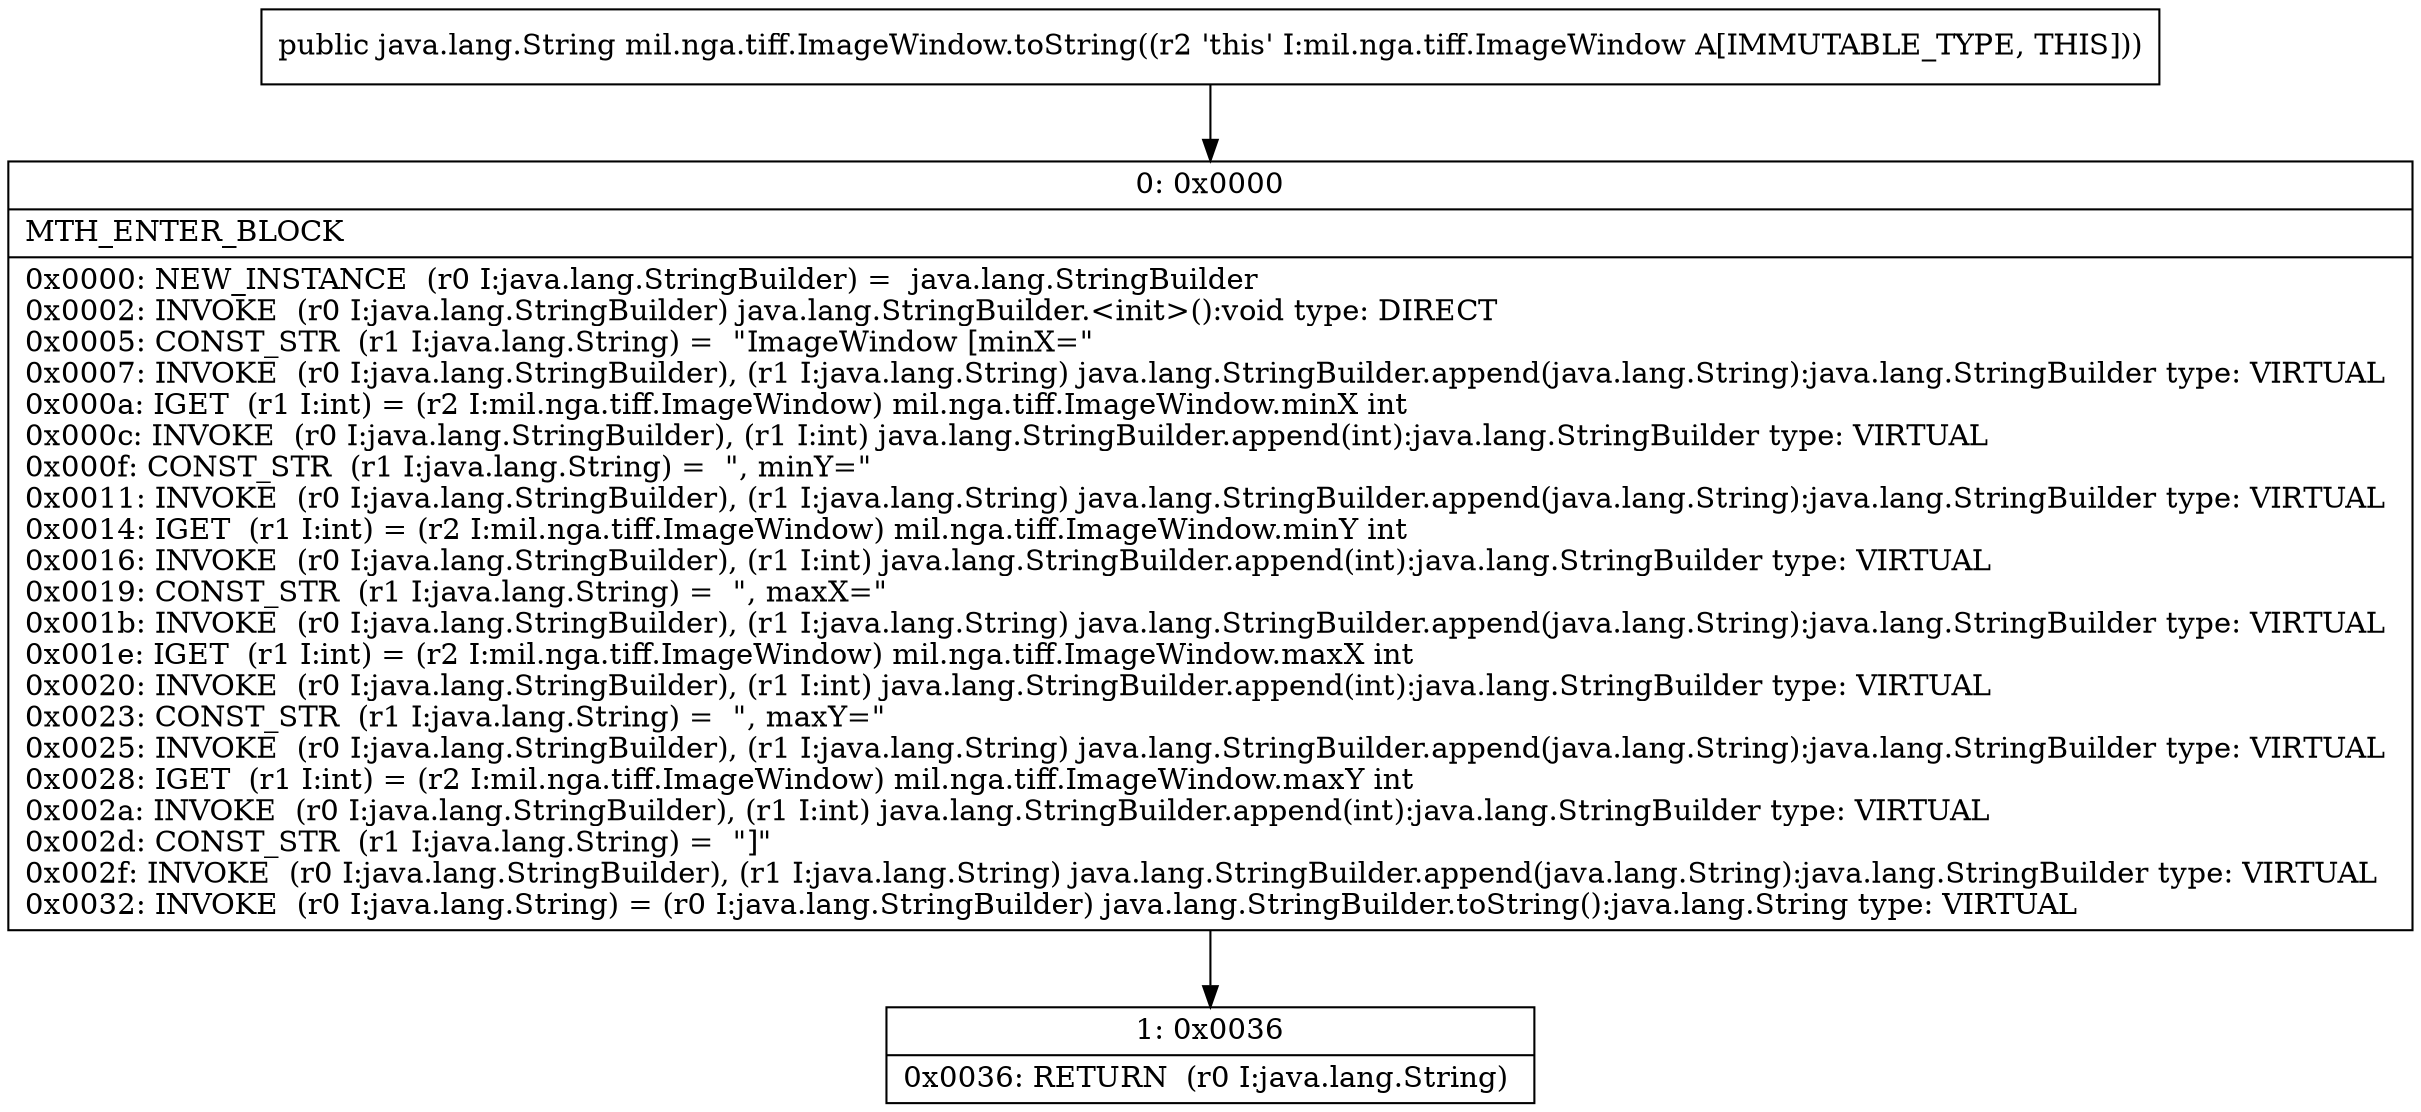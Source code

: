 digraph "CFG formil.nga.tiff.ImageWindow.toString()Ljava\/lang\/String;" {
Node_0 [shape=record,label="{0\:\ 0x0000|MTH_ENTER_BLOCK\l|0x0000: NEW_INSTANCE  (r0 I:java.lang.StringBuilder) =  java.lang.StringBuilder \l0x0002: INVOKE  (r0 I:java.lang.StringBuilder) java.lang.StringBuilder.\<init\>():void type: DIRECT \l0x0005: CONST_STR  (r1 I:java.lang.String) =  \"ImageWindow [minX=\" \l0x0007: INVOKE  (r0 I:java.lang.StringBuilder), (r1 I:java.lang.String) java.lang.StringBuilder.append(java.lang.String):java.lang.StringBuilder type: VIRTUAL \l0x000a: IGET  (r1 I:int) = (r2 I:mil.nga.tiff.ImageWindow) mil.nga.tiff.ImageWindow.minX int \l0x000c: INVOKE  (r0 I:java.lang.StringBuilder), (r1 I:int) java.lang.StringBuilder.append(int):java.lang.StringBuilder type: VIRTUAL \l0x000f: CONST_STR  (r1 I:java.lang.String) =  \", minY=\" \l0x0011: INVOKE  (r0 I:java.lang.StringBuilder), (r1 I:java.lang.String) java.lang.StringBuilder.append(java.lang.String):java.lang.StringBuilder type: VIRTUAL \l0x0014: IGET  (r1 I:int) = (r2 I:mil.nga.tiff.ImageWindow) mil.nga.tiff.ImageWindow.minY int \l0x0016: INVOKE  (r0 I:java.lang.StringBuilder), (r1 I:int) java.lang.StringBuilder.append(int):java.lang.StringBuilder type: VIRTUAL \l0x0019: CONST_STR  (r1 I:java.lang.String) =  \", maxX=\" \l0x001b: INVOKE  (r0 I:java.lang.StringBuilder), (r1 I:java.lang.String) java.lang.StringBuilder.append(java.lang.String):java.lang.StringBuilder type: VIRTUAL \l0x001e: IGET  (r1 I:int) = (r2 I:mil.nga.tiff.ImageWindow) mil.nga.tiff.ImageWindow.maxX int \l0x0020: INVOKE  (r0 I:java.lang.StringBuilder), (r1 I:int) java.lang.StringBuilder.append(int):java.lang.StringBuilder type: VIRTUAL \l0x0023: CONST_STR  (r1 I:java.lang.String) =  \", maxY=\" \l0x0025: INVOKE  (r0 I:java.lang.StringBuilder), (r1 I:java.lang.String) java.lang.StringBuilder.append(java.lang.String):java.lang.StringBuilder type: VIRTUAL \l0x0028: IGET  (r1 I:int) = (r2 I:mil.nga.tiff.ImageWindow) mil.nga.tiff.ImageWindow.maxY int \l0x002a: INVOKE  (r0 I:java.lang.StringBuilder), (r1 I:int) java.lang.StringBuilder.append(int):java.lang.StringBuilder type: VIRTUAL \l0x002d: CONST_STR  (r1 I:java.lang.String) =  \"]\" \l0x002f: INVOKE  (r0 I:java.lang.StringBuilder), (r1 I:java.lang.String) java.lang.StringBuilder.append(java.lang.String):java.lang.StringBuilder type: VIRTUAL \l0x0032: INVOKE  (r0 I:java.lang.String) = (r0 I:java.lang.StringBuilder) java.lang.StringBuilder.toString():java.lang.String type: VIRTUAL \l}"];
Node_1 [shape=record,label="{1\:\ 0x0036|0x0036: RETURN  (r0 I:java.lang.String) \l}"];
MethodNode[shape=record,label="{public java.lang.String mil.nga.tiff.ImageWindow.toString((r2 'this' I:mil.nga.tiff.ImageWindow A[IMMUTABLE_TYPE, THIS])) }"];
MethodNode -> Node_0;
Node_0 -> Node_1;
}

